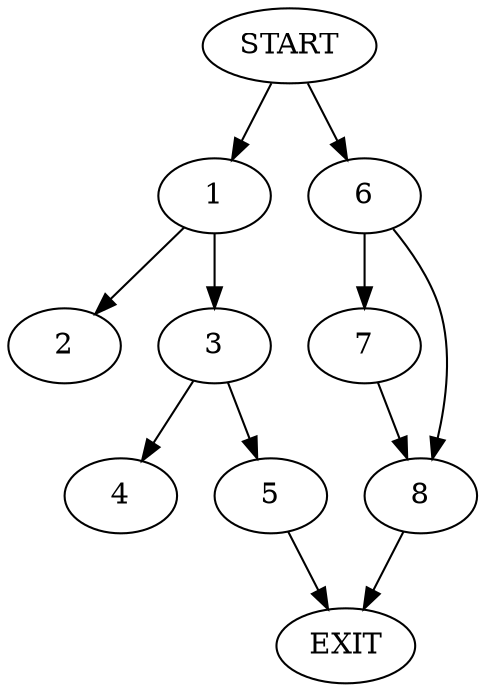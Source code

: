 digraph { 
0 [label="START"];
1;
2;
3;
4;
5;
6;
7;
8;
9[label="EXIT"];
0 -> 1;
0 -> 6;
1 -> 2;
1 -> 3;
3 -> 5;
3 -> 4;
5 -> 9;
6 -> 8;
6 -> 7;
7 -> 8;
8 -> 9;
}